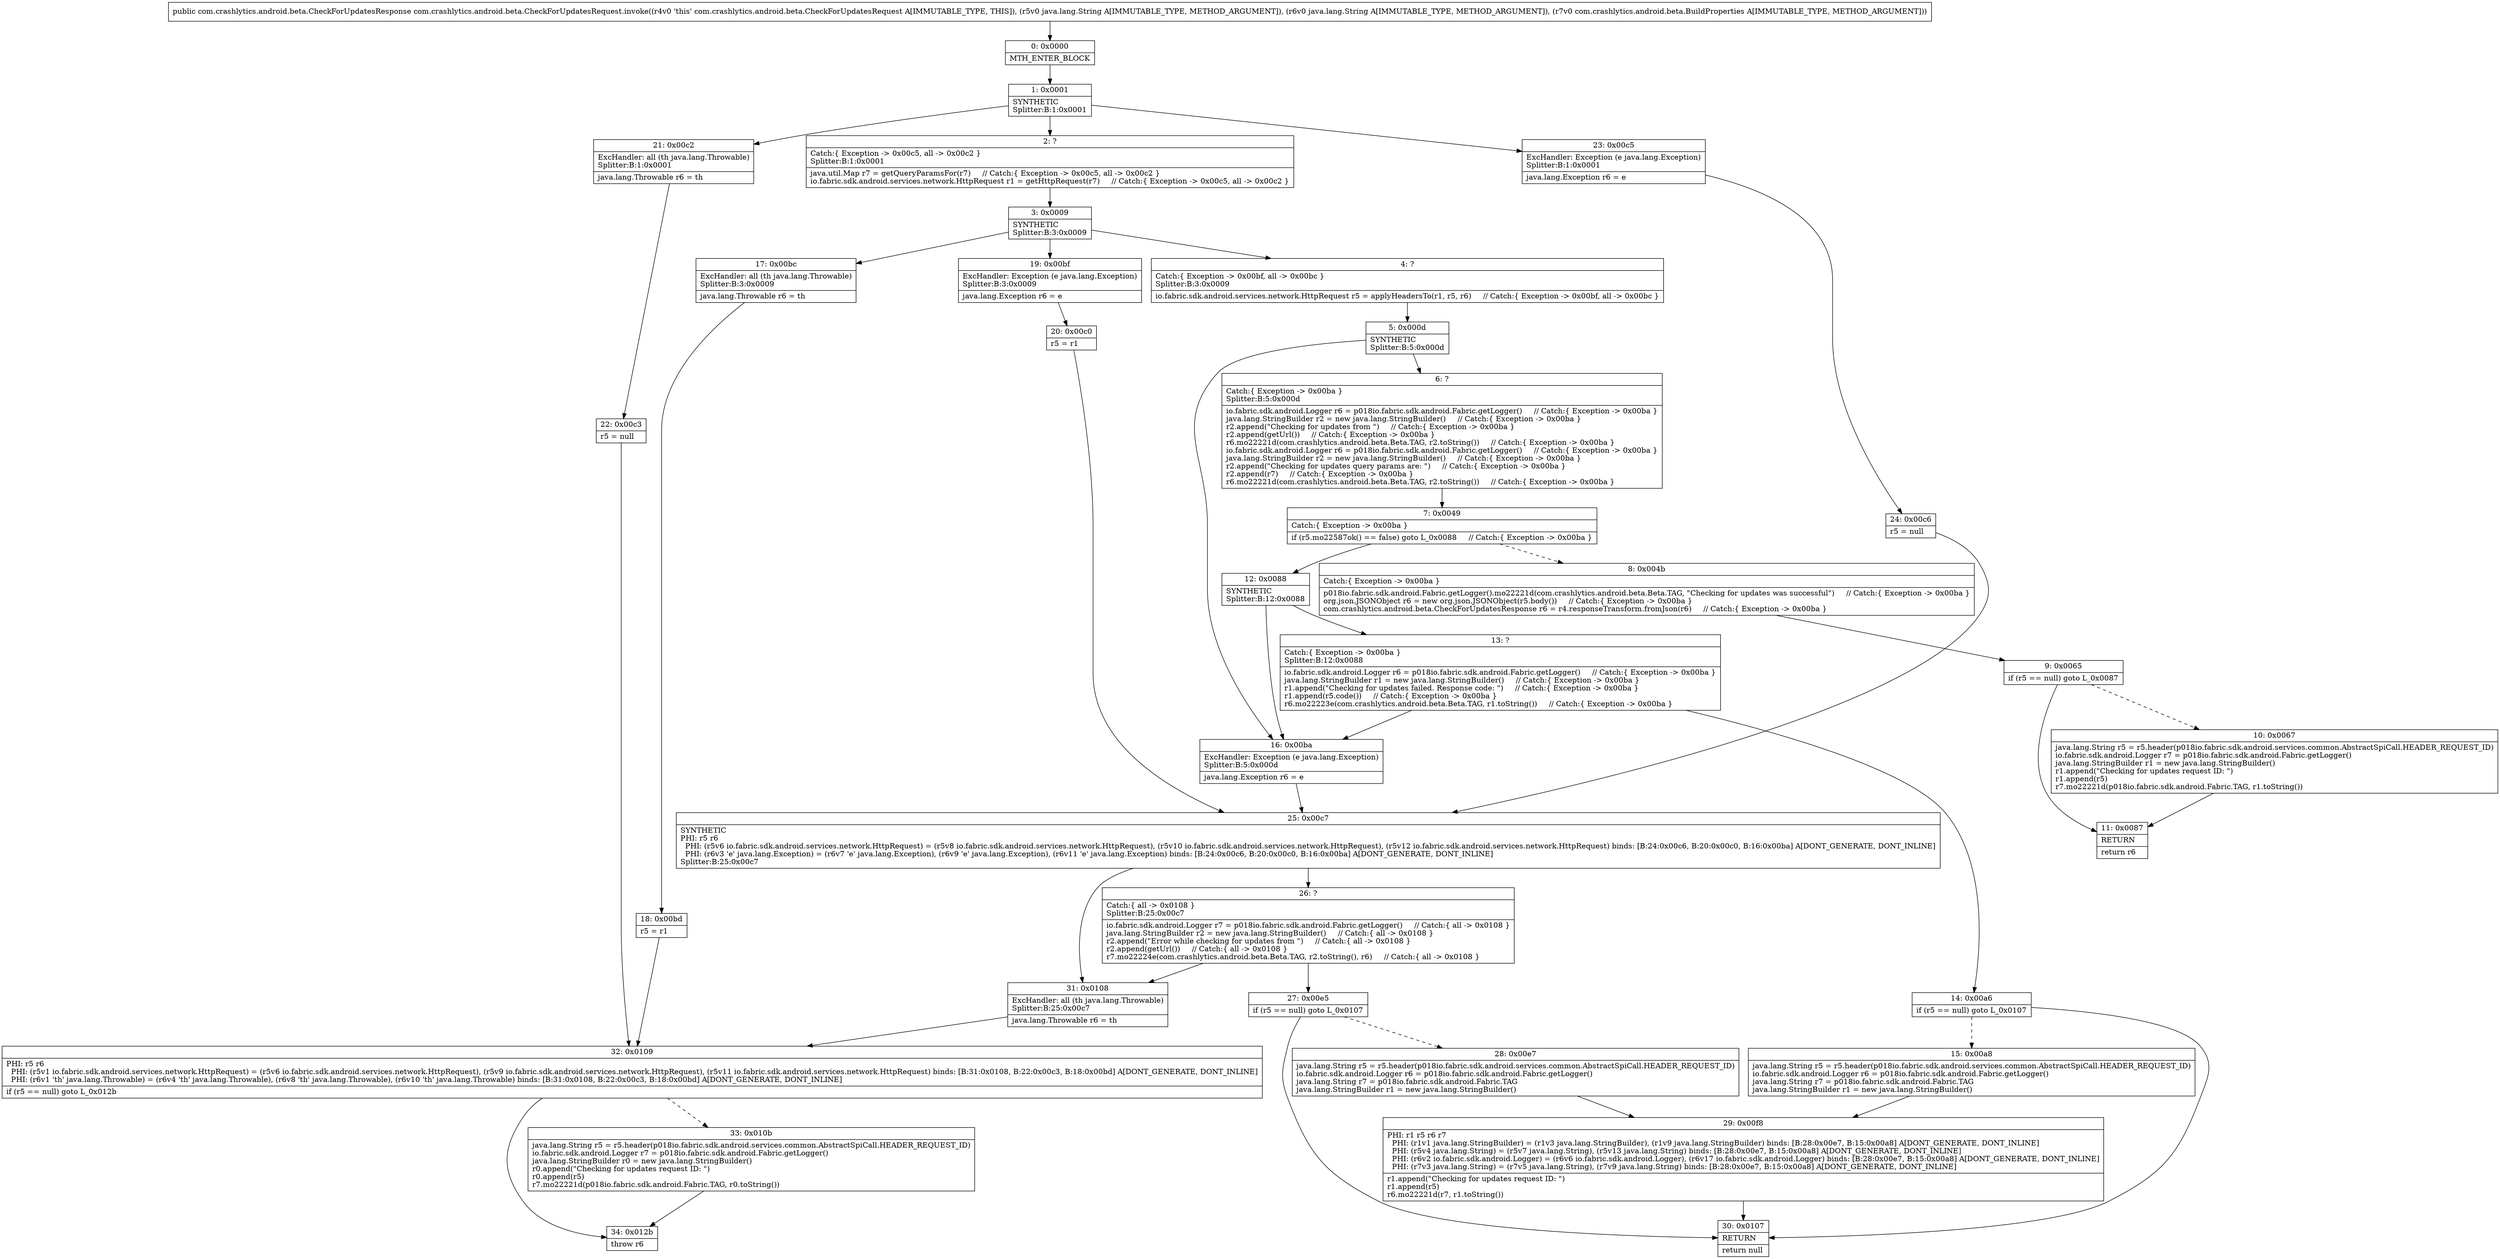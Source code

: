 digraph "CFG forcom.crashlytics.android.beta.CheckForUpdatesRequest.invoke(Ljava\/lang\/String;Ljava\/lang\/String;Lcom\/crashlytics\/android\/beta\/BuildProperties;)Lcom\/crashlytics\/android\/beta\/CheckForUpdatesResponse;" {
Node_0 [shape=record,label="{0\:\ 0x0000|MTH_ENTER_BLOCK\l}"];
Node_1 [shape=record,label="{1\:\ 0x0001|SYNTHETIC\lSplitter:B:1:0x0001\l}"];
Node_2 [shape=record,label="{2\:\ ?|Catch:\{ Exception \-\> 0x00c5, all \-\> 0x00c2 \}\lSplitter:B:1:0x0001\l|java.util.Map r7 = getQueryParamsFor(r7)     \/\/ Catch:\{ Exception \-\> 0x00c5, all \-\> 0x00c2 \}\lio.fabric.sdk.android.services.network.HttpRequest r1 = getHttpRequest(r7)     \/\/ Catch:\{ Exception \-\> 0x00c5, all \-\> 0x00c2 \}\l}"];
Node_3 [shape=record,label="{3\:\ 0x0009|SYNTHETIC\lSplitter:B:3:0x0009\l}"];
Node_4 [shape=record,label="{4\:\ ?|Catch:\{ Exception \-\> 0x00bf, all \-\> 0x00bc \}\lSplitter:B:3:0x0009\l|io.fabric.sdk.android.services.network.HttpRequest r5 = applyHeadersTo(r1, r5, r6)     \/\/ Catch:\{ Exception \-\> 0x00bf, all \-\> 0x00bc \}\l}"];
Node_5 [shape=record,label="{5\:\ 0x000d|SYNTHETIC\lSplitter:B:5:0x000d\l}"];
Node_6 [shape=record,label="{6\:\ ?|Catch:\{ Exception \-\> 0x00ba \}\lSplitter:B:5:0x000d\l|io.fabric.sdk.android.Logger r6 = p018io.fabric.sdk.android.Fabric.getLogger()     \/\/ Catch:\{ Exception \-\> 0x00ba \}\ljava.lang.StringBuilder r2 = new java.lang.StringBuilder()     \/\/ Catch:\{ Exception \-\> 0x00ba \}\lr2.append(\"Checking for updates from \")     \/\/ Catch:\{ Exception \-\> 0x00ba \}\lr2.append(getUrl())     \/\/ Catch:\{ Exception \-\> 0x00ba \}\lr6.mo22221d(com.crashlytics.android.beta.Beta.TAG, r2.toString())     \/\/ Catch:\{ Exception \-\> 0x00ba \}\lio.fabric.sdk.android.Logger r6 = p018io.fabric.sdk.android.Fabric.getLogger()     \/\/ Catch:\{ Exception \-\> 0x00ba \}\ljava.lang.StringBuilder r2 = new java.lang.StringBuilder()     \/\/ Catch:\{ Exception \-\> 0x00ba \}\lr2.append(\"Checking for updates query params are: \")     \/\/ Catch:\{ Exception \-\> 0x00ba \}\lr2.append(r7)     \/\/ Catch:\{ Exception \-\> 0x00ba \}\lr6.mo22221d(com.crashlytics.android.beta.Beta.TAG, r2.toString())     \/\/ Catch:\{ Exception \-\> 0x00ba \}\l}"];
Node_7 [shape=record,label="{7\:\ 0x0049|Catch:\{ Exception \-\> 0x00ba \}\l|if (r5.mo22587ok() == false) goto L_0x0088     \/\/ Catch:\{ Exception \-\> 0x00ba \}\l}"];
Node_8 [shape=record,label="{8\:\ 0x004b|Catch:\{ Exception \-\> 0x00ba \}\l|p018io.fabric.sdk.android.Fabric.getLogger().mo22221d(com.crashlytics.android.beta.Beta.TAG, \"Checking for updates was successful\")     \/\/ Catch:\{ Exception \-\> 0x00ba \}\lorg.json.JSONObject r6 = new org.json.JSONObject(r5.body())     \/\/ Catch:\{ Exception \-\> 0x00ba \}\lcom.crashlytics.android.beta.CheckForUpdatesResponse r6 = r4.responseTransform.fromJson(r6)     \/\/ Catch:\{ Exception \-\> 0x00ba \}\l}"];
Node_9 [shape=record,label="{9\:\ 0x0065|if (r5 == null) goto L_0x0087\l}"];
Node_10 [shape=record,label="{10\:\ 0x0067|java.lang.String r5 = r5.header(p018io.fabric.sdk.android.services.common.AbstractSpiCall.HEADER_REQUEST_ID)\lio.fabric.sdk.android.Logger r7 = p018io.fabric.sdk.android.Fabric.getLogger()\ljava.lang.StringBuilder r1 = new java.lang.StringBuilder()\lr1.append(\"Checking for updates request ID: \")\lr1.append(r5)\lr7.mo22221d(p018io.fabric.sdk.android.Fabric.TAG, r1.toString())\l}"];
Node_11 [shape=record,label="{11\:\ 0x0087|RETURN\l|return r6\l}"];
Node_12 [shape=record,label="{12\:\ 0x0088|SYNTHETIC\lSplitter:B:12:0x0088\l}"];
Node_13 [shape=record,label="{13\:\ ?|Catch:\{ Exception \-\> 0x00ba \}\lSplitter:B:12:0x0088\l|io.fabric.sdk.android.Logger r6 = p018io.fabric.sdk.android.Fabric.getLogger()     \/\/ Catch:\{ Exception \-\> 0x00ba \}\ljava.lang.StringBuilder r1 = new java.lang.StringBuilder()     \/\/ Catch:\{ Exception \-\> 0x00ba \}\lr1.append(\"Checking for updates failed. Response code: \")     \/\/ Catch:\{ Exception \-\> 0x00ba \}\lr1.append(r5.code())     \/\/ Catch:\{ Exception \-\> 0x00ba \}\lr6.mo22223e(com.crashlytics.android.beta.Beta.TAG, r1.toString())     \/\/ Catch:\{ Exception \-\> 0x00ba \}\l}"];
Node_14 [shape=record,label="{14\:\ 0x00a6|if (r5 == null) goto L_0x0107\l}"];
Node_15 [shape=record,label="{15\:\ 0x00a8|java.lang.String r5 = r5.header(p018io.fabric.sdk.android.services.common.AbstractSpiCall.HEADER_REQUEST_ID)\lio.fabric.sdk.android.Logger r6 = p018io.fabric.sdk.android.Fabric.getLogger()\ljava.lang.String r7 = p018io.fabric.sdk.android.Fabric.TAG\ljava.lang.StringBuilder r1 = new java.lang.StringBuilder()\l}"];
Node_16 [shape=record,label="{16\:\ 0x00ba|ExcHandler: Exception (e java.lang.Exception)\lSplitter:B:5:0x000d\l|java.lang.Exception r6 = e\l}"];
Node_17 [shape=record,label="{17\:\ 0x00bc|ExcHandler: all (th java.lang.Throwable)\lSplitter:B:3:0x0009\l|java.lang.Throwable r6 = th\l}"];
Node_18 [shape=record,label="{18\:\ 0x00bd|r5 = r1\l}"];
Node_19 [shape=record,label="{19\:\ 0x00bf|ExcHandler: Exception (e java.lang.Exception)\lSplitter:B:3:0x0009\l|java.lang.Exception r6 = e\l}"];
Node_20 [shape=record,label="{20\:\ 0x00c0|r5 = r1\l}"];
Node_21 [shape=record,label="{21\:\ 0x00c2|ExcHandler: all (th java.lang.Throwable)\lSplitter:B:1:0x0001\l|java.lang.Throwable r6 = th\l}"];
Node_22 [shape=record,label="{22\:\ 0x00c3|r5 = null\l}"];
Node_23 [shape=record,label="{23\:\ 0x00c5|ExcHandler: Exception (e java.lang.Exception)\lSplitter:B:1:0x0001\l|java.lang.Exception r6 = e\l}"];
Node_24 [shape=record,label="{24\:\ 0x00c6|r5 = null\l}"];
Node_25 [shape=record,label="{25\:\ 0x00c7|SYNTHETIC\lPHI: r5 r6 \l  PHI: (r5v6 io.fabric.sdk.android.services.network.HttpRequest) = (r5v8 io.fabric.sdk.android.services.network.HttpRequest), (r5v10 io.fabric.sdk.android.services.network.HttpRequest), (r5v12 io.fabric.sdk.android.services.network.HttpRequest) binds: [B:24:0x00c6, B:20:0x00c0, B:16:0x00ba] A[DONT_GENERATE, DONT_INLINE]\l  PHI: (r6v3 'e' java.lang.Exception) = (r6v7 'e' java.lang.Exception), (r6v9 'e' java.lang.Exception), (r6v11 'e' java.lang.Exception) binds: [B:24:0x00c6, B:20:0x00c0, B:16:0x00ba] A[DONT_GENERATE, DONT_INLINE]\lSplitter:B:25:0x00c7\l}"];
Node_26 [shape=record,label="{26\:\ ?|Catch:\{ all \-\> 0x0108 \}\lSplitter:B:25:0x00c7\l|io.fabric.sdk.android.Logger r7 = p018io.fabric.sdk.android.Fabric.getLogger()     \/\/ Catch:\{ all \-\> 0x0108 \}\ljava.lang.StringBuilder r2 = new java.lang.StringBuilder()     \/\/ Catch:\{ all \-\> 0x0108 \}\lr2.append(\"Error while checking for updates from \")     \/\/ Catch:\{ all \-\> 0x0108 \}\lr2.append(getUrl())     \/\/ Catch:\{ all \-\> 0x0108 \}\lr7.mo22224e(com.crashlytics.android.beta.Beta.TAG, r2.toString(), r6)     \/\/ Catch:\{ all \-\> 0x0108 \}\l}"];
Node_27 [shape=record,label="{27\:\ 0x00e5|if (r5 == null) goto L_0x0107\l}"];
Node_28 [shape=record,label="{28\:\ 0x00e7|java.lang.String r5 = r5.header(p018io.fabric.sdk.android.services.common.AbstractSpiCall.HEADER_REQUEST_ID)\lio.fabric.sdk.android.Logger r6 = p018io.fabric.sdk.android.Fabric.getLogger()\ljava.lang.String r7 = p018io.fabric.sdk.android.Fabric.TAG\ljava.lang.StringBuilder r1 = new java.lang.StringBuilder()\l}"];
Node_29 [shape=record,label="{29\:\ 0x00f8|PHI: r1 r5 r6 r7 \l  PHI: (r1v1 java.lang.StringBuilder) = (r1v3 java.lang.StringBuilder), (r1v9 java.lang.StringBuilder) binds: [B:28:0x00e7, B:15:0x00a8] A[DONT_GENERATE, DONT_INLINE]\l  PHI: (r5v4 java.lang.String) = (r5v7 java.lang.String), (r5v13 java.lang.String) binds: [B:28:0x00e7, B:15:0x00a8] A[DONT_GENERATE, DONT_INLINE]\l  PHI: (r6v2 io.fabric.sdk.android.Logger) = (r6v6 io.fabric.sdk.android.Logger), (r6v17 io.fabric.sdk.android.Logger) binds: [B:28:0x00e7, B:15:0x00a8] A[DONT_GENERATE, DONT_INLINE]\l  PHI: (r7v3 java.lang.String) = (r7v5 java.lang.String), (r7v9 java.lang.String) binds: [B:28:0x00e7, B:15:0x00a8] A[DONT_GENERATE, DONT_INLINE]\l|r1.append(\"Checking for updates request ID: \")\lr1.append(r5)\lr6.mo22221d(r7, r1.toString())\l}"];
Node_30 [shape=record,label="{30\:\ 0x0107|RETURN\l|return null\l}"];
Node_31 [shape=record,label="{31\:\ 0x0108|ExcHandler: all (th java.lang.Throwable)\lSplitter:B:25:0x00c7\l|java.lang.Throwable r6 = th\l}"];
Node_32 [shape=record,label="{32\:\ 0x0109|PHI: r5 r6 \l  PHI: (r5v1 io.fabric.sdk.android.services.network.HttpRequest) = (r5v6 io.fabric.sdk.android.services.network.HttpRequest), (r5v9 io.fabric.sdk.android.services.network.HttpRequest), (r5v11 io.fabric.sdk.android.services.network.HttpRequest) binds: [B:31:0x0108, B:22:0x00c3, B:18:0x00bd] A[DONT_GENERATE, DONT_INLINE]\l  PHI: (r6v1 'th' java.lang.Throwable) = (r6v4 'th' java.lang.Throwable), (r6v8 'th' java.lang.Throwable), (r6v10 'th' java.lang.Throwable) binds: [B:31:0x0108, B:22:0x00c3, B:18:0x00bd] A[DONT_GENERATE, DONT_INLINE]\l|if (r5 == null) goto L_0x012b\l}"];
Node_33 [shape=record,label="{33\:\ 0x010b|java.lang.String r5 = r5.header(p018io.fabric.sdk.android.services.common.AbstractSpiCall.HEADER_REQUEST_ID)\lio.fabric.sdk.android.Logger r7 = p018io.fabric.sdk.android.Fabric.getLogger()\ljava.lang.StringBuilder r0 = new java.lang.StringBuilder()\lr0.append(\"Checking for updates request ID: \")\lr0.append(r5)\lr7.mo22221d(p018io.fabric.sdk.android.Fabric.TAG, r0.toString())\l}"];
Node_34 [shape=record,label="{34\:\ 0x012b|throw r6\l}"];
MethodNode[shape=record,label="{public com.crashlytics.android.beta.CheckForUpdatesResponse com.crashlytics.android.beta.CheckForUpdatesRequest.invoke((r4v0 'this' com.crashlytics.android.beta.CheckForUpdatesRequest A[IMMUTABLE_TYPE, THIS]), (r5v0 java.lang.String A[IMMUTABLE_TYPE, METHOD_ARGUMENT]), (r6v0 java.lang.String A[IMMUTABLE_TYPE, METHOD_ARGUMENT]), (r7v0 com.crashlytics.android.beta.BuildProperties A[IMMUTABLE_TYPE, METHOD_ARGUMENT])) }"];
MethodNode -> Node_0;
Node_0 -> Node_1;
Node_1 -> Node_2;
Node_1 -> Node_23;
Node_1 -> Node_21;
Node_2 -> Node_3;
Node_3 -> Node_4;
Node_3 -> Node_19;
Node_3 -> Node_17;
Node_4 -> Node_5;
Node_5 -> Node_6;
Node_5 -> Node_16;
Node_6 -> Node_7;
Node_7 -> Node_8[style=dashed];
Node_7 -> Node_12;
Node_8 -> Node_9;
Node_9 -> Node_10[style=dashed];
Node_9 -> Node_11;
Node_10 -> Node_11;
Node_12 -> Node_13;
Node_12 -> Node_16;
Node_13 -> Node_14;
Node_13 -> Node_16;
Node_14 -> Node_15[style=dashed];
Node_14 -> Node_30;
Node_15 -> Node_29;
Node_16 -> Node_25;
Node_17 -> Node_18;
Node_18 -> Node_32;
Node_19 -> Node_20;
Node_20 -> Node_25;
Node_21 -> Node_22;
Node_22 -> Node_32;
Node_23 -> Node_24;
Node_24 -> Node_25;
Node_25 -> Node_26;
Node_25 -> Node_31;
Node_26 -> Node_27;
Node_26 -> Node_31;
Node_27 -> Node_28[style=dashed];
Node_27 -> Node_30;
Node_28 -> Node_29;
Node_29 -> Node_30;
Node_31 -> Node_32;
Node_32 -> Node_33[style=dashed];
Node_32 -> Node_34;
Node_33 -> Node_34;
}


